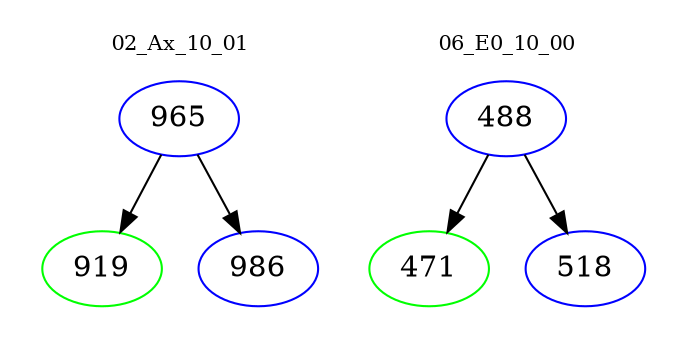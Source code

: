 digraph{
subgraph cluster_0 {
color = white
label = "02_Ax_10_01";
fontsize=10;
T0_965 [label="965", color="blue"]
T0_965 -> T0_919 [color="black"]
T0_919 [label="919", color="green"]
T0_965 -> T0_986 [color="black"]
T0_986 [label="986", color="blue"]
}
subgraph cluster_1 {
color = white
label = "06_E0_10_00";
fontsize=10;
T1_488 [label="488", color="blue"]
T1_488 -> T1_471 [color="black"]
T1_471 [label="471", color="green"]
T1_488 -> T1_518 [color="black"]
T1_518 [label="518", color="blue"]
}
}
